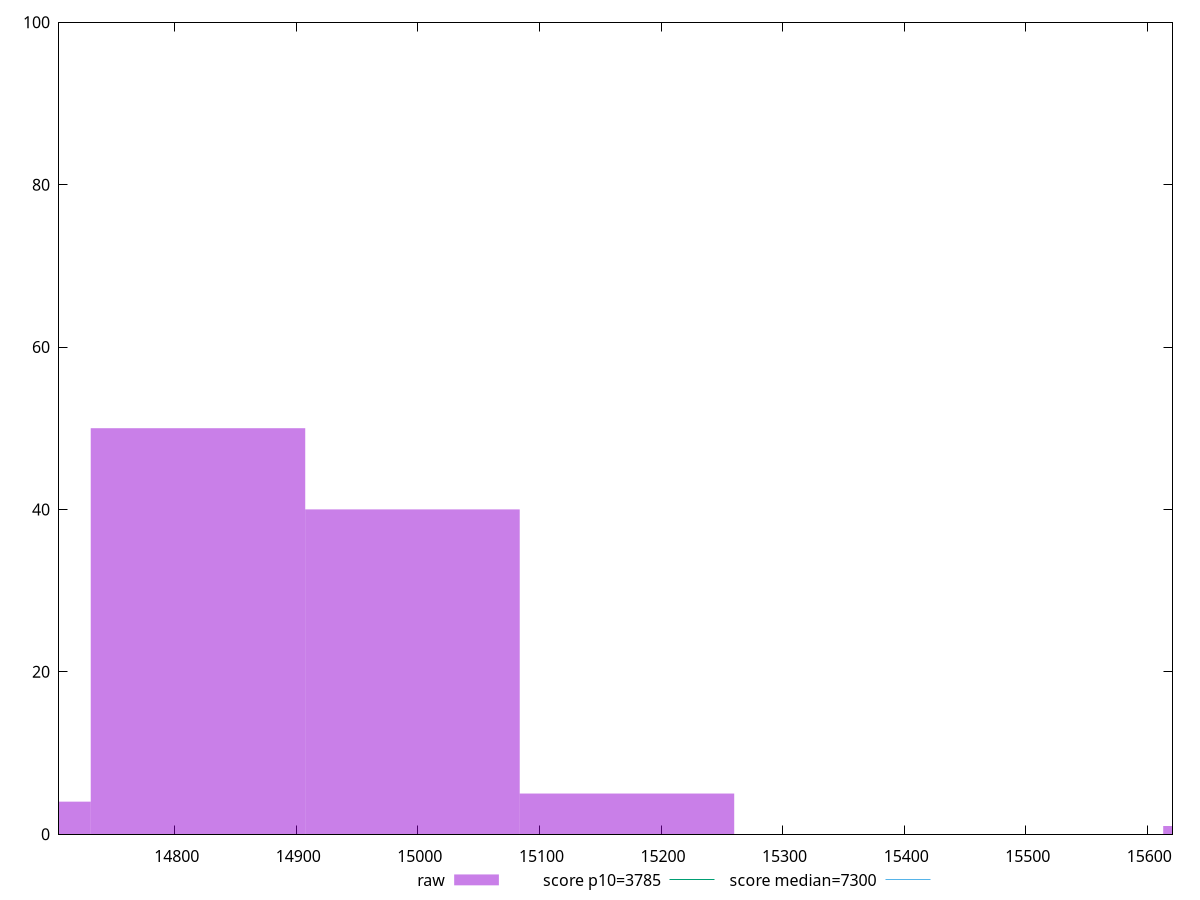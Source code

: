 reset

$raw <<EOF
15701.248582622207 1
14819.15596562096 50
14995.574489021208 40
15171.993012421459 5
14642.73744222071 4
EOF

set key outside below
set boxwidth 176.4185234002495
set xrange [14704.848000000002:15620.690499999999]
set yrange [0:100]
set trange [0:100]
set style fill transparent solid 0.5 noborder

set parametric
set terminal svg size 640, 490 enhanced background rgb 'white'
set output "reports/report_00033_2021-03-01T14-23-16.841Z/interactive/samples/astro/raw/histogram.svg"

plot $raw title "raw" with boxes, \
     3785,t title "score p10=3785", \
     7300,t title "score median=7300"

reset

